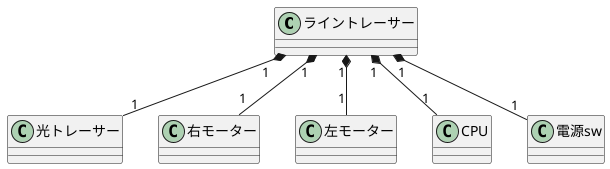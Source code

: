 @startuml ライントレーサー
class ライントレーサー
class 光トレーサー
class 右モーター
class 左モーター
class CPU
class 電源sw

ライントレーサー "1"*--"1" 光トレーサー
ライントレーサー "1"*--"1" 右モーター
ライントレーサー "1"*--"1" 左モーター
ライントレーサー "1"*--"1"  CPU
ライントレーサー "1"*--"1"  電源sw
@enduml